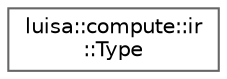 digraph "类继承关系图"
{
 // LATEX_PDF_SIZE
  bgcolor="transparent";
  edge [fontname=Helvetica,fontsize=10,labelfontname=Helvetica,labelfontsize=10];
  node [fontname=Helvetica,fontsize=10,shape=box,height=0.2,width=0.4];
  rankdir="LR";
  Node0 [id="Node000000",label="luisa::compute::ir\l::Type",height=0.2,width=0.4,color="grey40", fillcolor="white", style="filled",URL="$structluisa_1_1compute_1_1ir_1_1_type.html",tooltip=" "];
}
